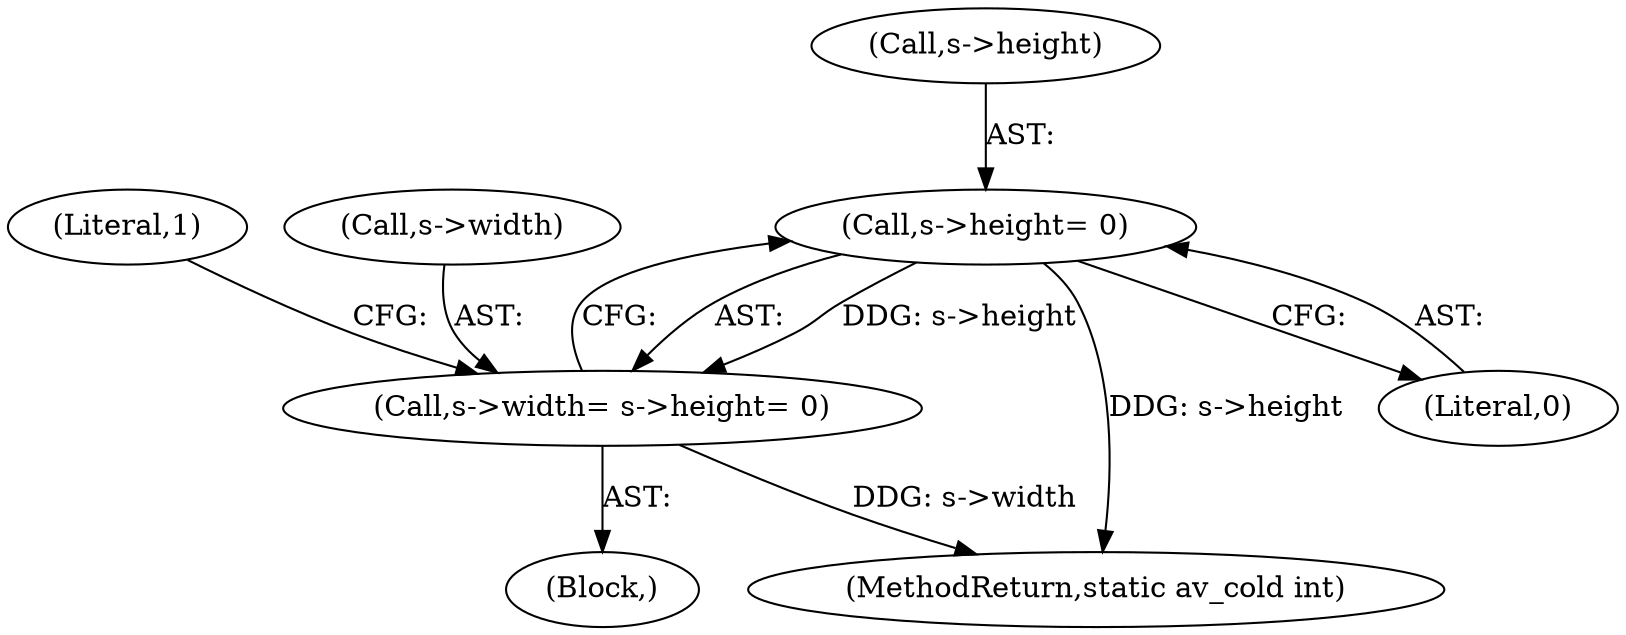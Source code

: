 digraph "0_libav_58b2e0f0f2fc96c1158e04f8aba95cbe6157a1a3@pointer" {
"1000200" [label="(Call,s->height= 0)"];
"1000196" [label="(Call,s->width= s->height= 0)"];
"1000201" [label="(Call,s->height)"];
"1000448" [label="(MethodReturn,static av_cold int)"];
"1000195" [label="(Block,)"];
"1000204" [label="(Literal,0)"];
"1000207" [label="(Literal,1)"];
"1000200" [label="(Call,s->height= 0)"];
"1000197" [label="(Call,s->width)"];
"1000196" [label="(Call,s->width= s->height= 0)"];
"1000200" -> "1000196"  [label="AST: "];
"1000200" -> "1000204"  [label="CFG: "];
"1000201" -> "1000200"  [label="AST: "];
"1000204" -> "1000200"  [label="AST: "];
"1000196" -> "1000200"  [label="CFG: "];
"1000200" -> "1000448"  [label="DDG: s->height"];
"1000200" -> "1000196"  [label="DDG: s->height"];
"1000196" -> "1000195"  [label="AST: "];
"1000197" -> "1000196"  [label="AST: "];
"1000207" -> "1000196"  [label="CFG: "];
"1000196" -> "1000448"  [label="DDG: s->width"];
}
